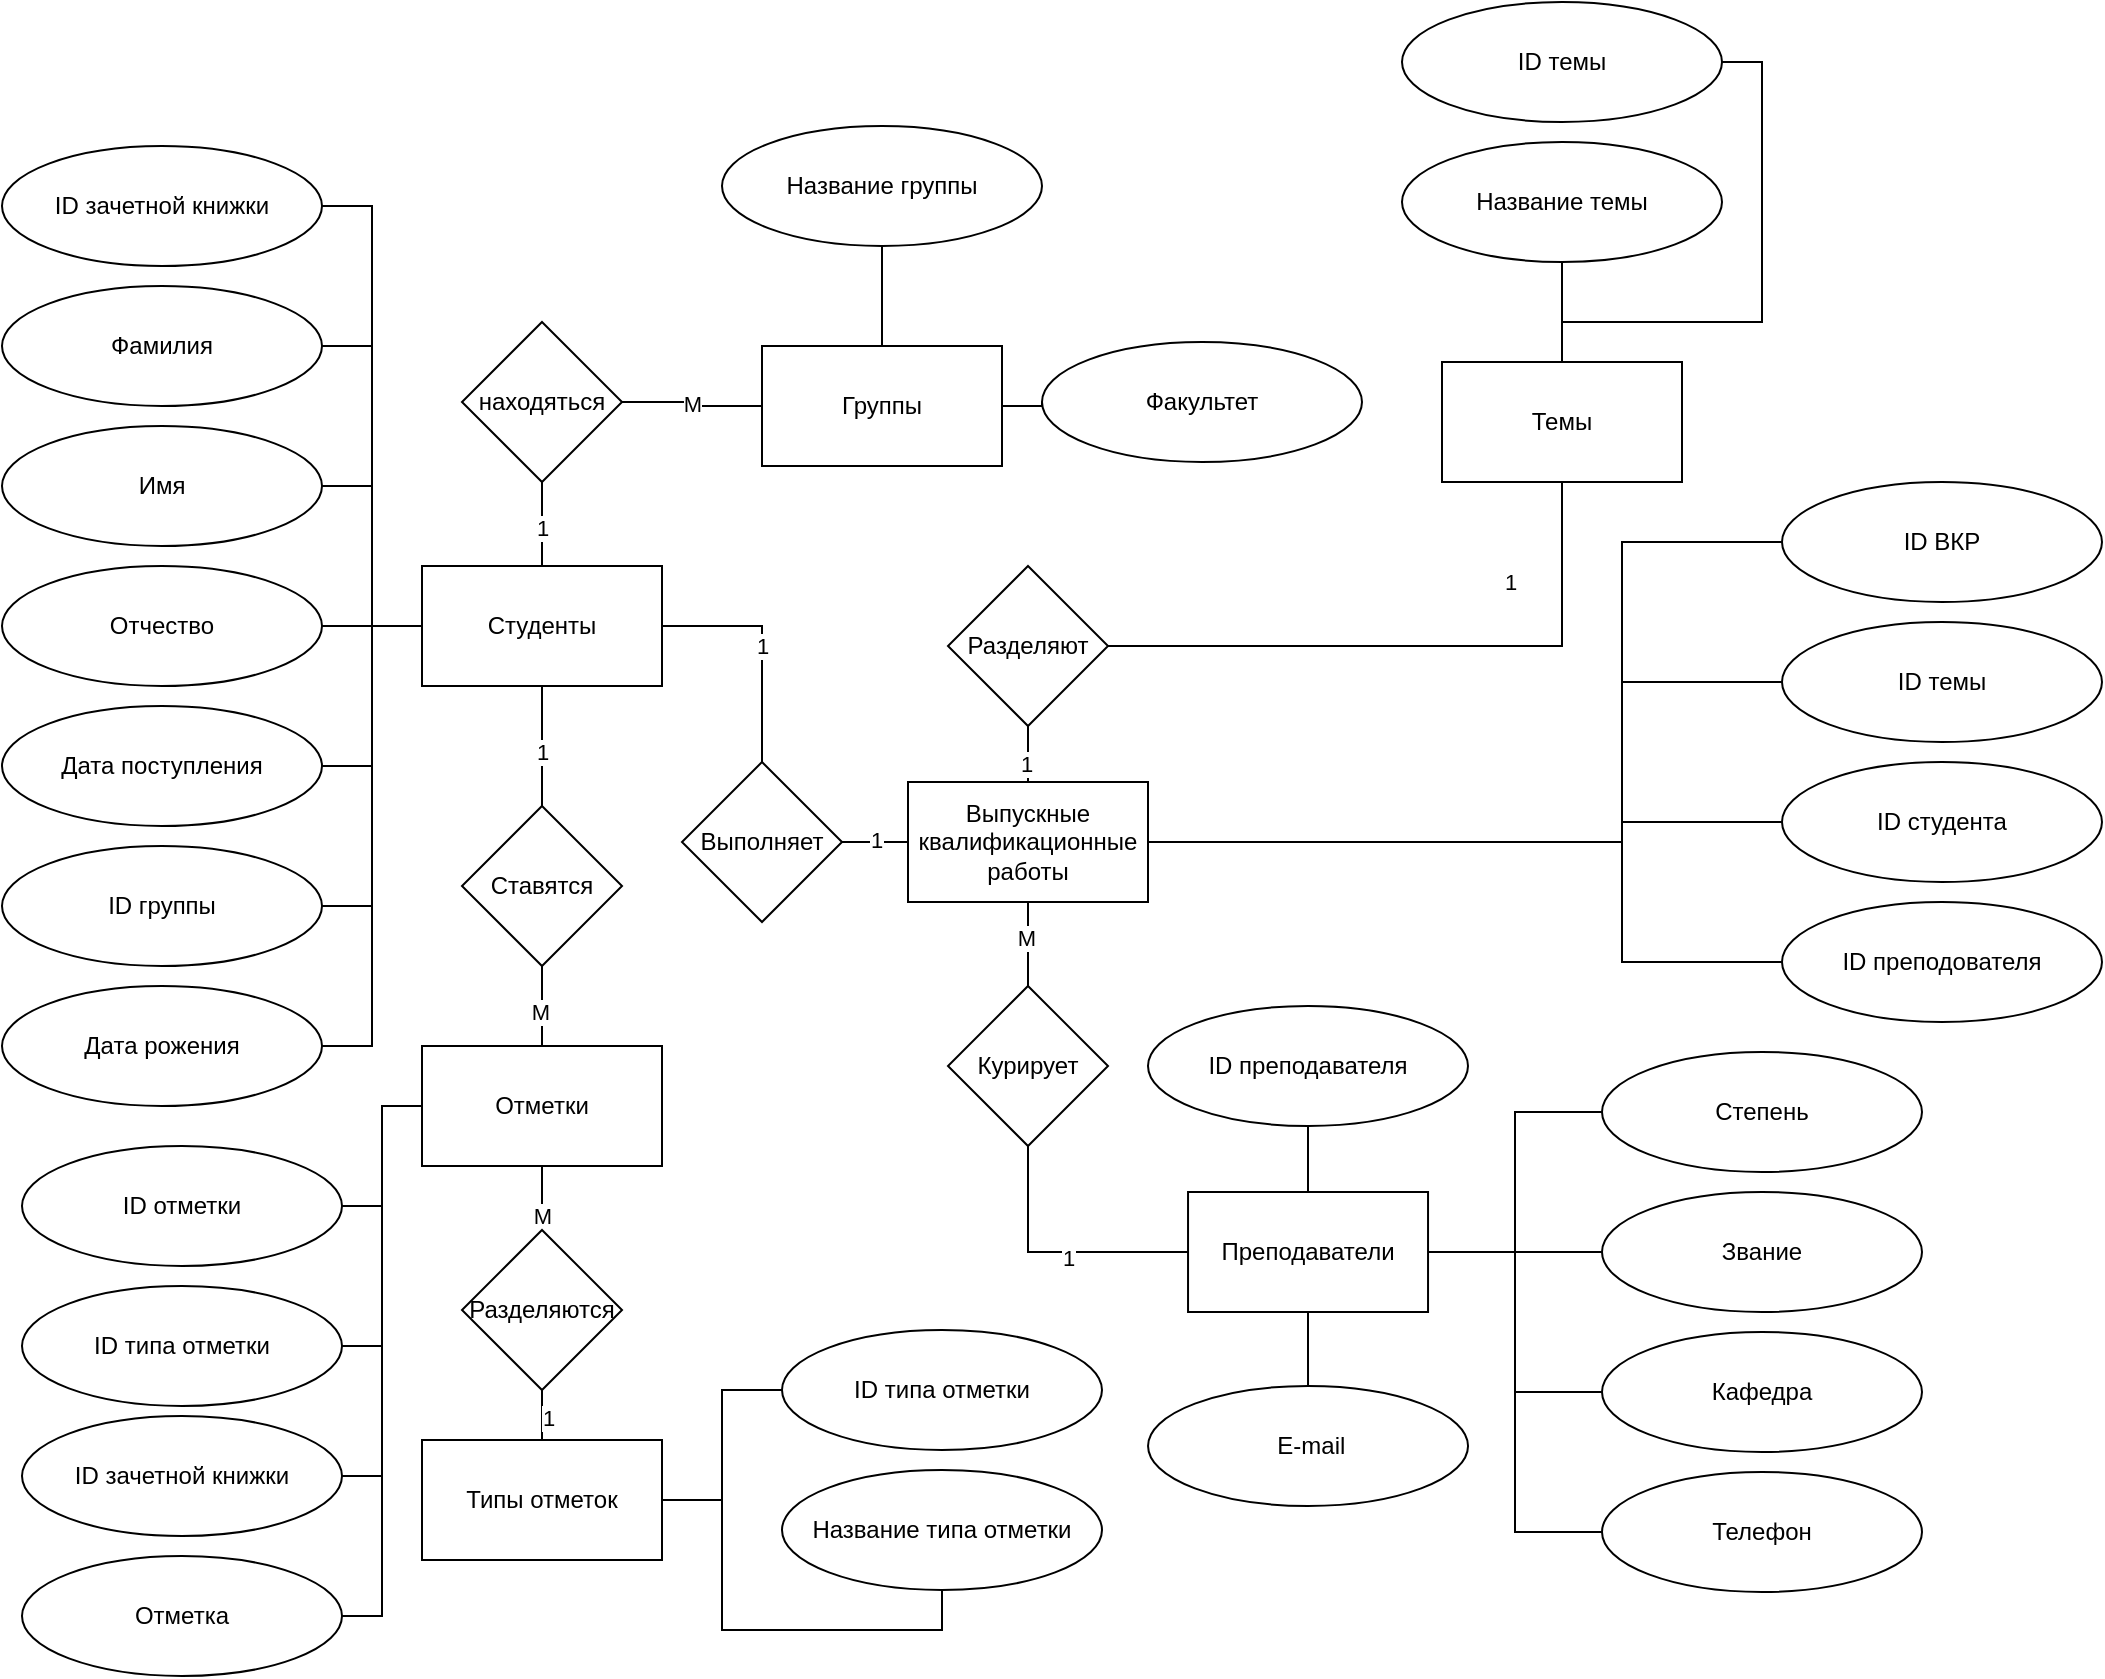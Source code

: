 <mxfile version="24.7.17">
  <diagram id="C5RBs43oDa-KdzZeNtuy" name="Page-1">
    <mxGraphModel dx="1933" dy="2065" grid="1" gridSize="10" guides="1" tooltips="1" connect="1" arrows="1" fold="1" page="1" pageScale="1" pageWidth="827" pageHeight="1169" math="0" shadow="0">
      <root>
        <mxCell id="WIyWlLk6GJQsqaUBKTNV-0" />
        <mxCell id="WIyWlLk6GJQsqaUBKTNV-1" parent="WIyWlLk6GJQsqaUBKTNV-0" />
        <mxCell id="Mr9vmFfBj62s4V1Ue4lz-8" value="" style="edgeStyle=orthogonalEdgeStyle;rounded=0;orthogonalLoop=1;jettySize=auto;html=1;endArrow=none;endFill=0;" edge="1" parent="WIyWlLk6GJQsqaUBKTNV-1" source="Mr9vmFfBj62s4V1Ue4lz-0" target="Mr9vmFfBj62s4V1Ue4lz-7">
          <mxGeometry relative="1" as="geometry" />
        </mxCell>
        <mxCell id="Mr9vmFfBj62s4V1Ue4lz-18" style="edgeStyle=orthogonalEdgeStyle;rounded=0;orthogonalLoop=1;jettySize=auto;html=1;entryX=1;entryY=0.5;entryDx=0;entryDy=0;endArrow=none;endFill=0;" edge="1" parent="WIyWlLk6GJQsqaUBKTNV-1" source="Mr9vmFfBj62s4V1Ue4lz-0" target="Mr9vmFfBj62s4V1Ue4lz-11">
          <mxGeometry relative="1" as="geometry" />
        </mxCell>
        <mxCell id="Mr9vmFfBj62s4V1Ue4lz-19" style="edgeStyle=orthogonalEdgeStyle;rounded=0;orthogonalLoop=1;jettySize=auto;html=1;entryX=1;entryY=0.5;entryDx=0;entryDy=0;endArrow=none;endFill=0;" edge="1" parent="WIyWlLk6GJQsqaUBKTNV-1" source="Mr9vmFfBj62s4V1Ue4lz-0" target="Mr9vmFfBj62s4V1Ue4lz-14">
          <mxGeometry relative="1" as="geometry" />
        </mxCell>
        <mxCell id="Mr9vmFfBj62s4V1Ue4lz-20" style="edgeStyle=orthogonalEdgeStyle;rounded=0;orthogonalLoop=1;jettySize=auto;html=1;entryX=1;entryY=0.5;entryDx=0;entryDy=0;endArrow=none;endFill=0;" edge="1" parent="WIyWlLk6GJQsqaUBKTNV-1" source="Mr9vmFfBj62s4V1Ue4lz-0" target="Mr9vmFfBj62s4V1Ue4lz-17">
          <mxGeometry relative="1" as="geometry" />
        </mxCell>
        <mxCell id="Mr9vmFfBj62s4V1Ue4lz-21" style="edgeStyle=orthogonalEdgeStyle;rounded=0;orthogonalLoop=1;jettySize=auto;html=1;entryX=1;entryY=0.5;entryDx=0;entryDy=0;endArrow=none;endFill=0;" edge="1" parent="WIyWlLk6GJQsqaUBKTNV-1" source="Mr9vmFfBj62s4V1Ue4lz-0" target="Mr9vmFfBj62s4V1Ue4lz-16">
          <mxGeometry relative="1" as="geometry" />
        </mxCell>
        <mxCell id="Mr9vmFfBj62s4V1Ue4lz-24" style="edgeStyle=orthogonalEdgeStyle;rounded=0;orthogonalLoop=1;jettySize=auto;html=1;entryX=1;entryY=0.5;entryDx=0;entryDy=0;endArrow=none;endFill=0;" edge="1" parent="WIyWlLk6GJQsqaUBKTNV-1" source="Mr9vmFfBj62s4V1Ue4lz-0" target="Mr9vmFfBj62s4V1Ue4lz-12">
          <mxGeometry relative="1" as="geometry" />
        </mxCell>
        <mxCell id="Mr9vmFfBj62s4V1Ue4lz-25" style="edgeStyle=orthogonalEdgeStyle;rounded=0;orthogonalLoop=1;jettySize=auto;html=1;entryX=1;entryY=0.5;entryDx=0;entryDy=0;endArrow=none;endFill=0;" edge="1" parent="WIyWlLk6GJQsqaUBKTNV-1" source="Mr9vmFfBj62s4V1Ue4lz-0" target="Mr9vmFfBj62s4V1Ue4lz-15">
          <mxGeometry relative="1" as="geometry" />
        </mxCell>
        <mxCell id="Mr9vmFfBj62s4V1Ue4lz-104" value="" style="edgeStyle=orthogonalEdgeStyle;rounded=0;orthogonalLoop=1;jettySize=auto;html=1;exitX=1;exitY=0.5;exitDx=0;exitDy=0;endArrow=none;endFill=0;" edge="1" parent="WIyWlLk6GJQsqaUBKTNV-1" source="Mr9vmFfBj62s4V1Ue4lz-0" target="Mr9vmFfBj62s4V1Ue4lz-103">
          <mxGeometry relative="1" as="geometry" />
        </mxCell>
        <mxCell id="Mr9vmFfBj62s4V1Ue4lz-106" value="1" style="edgeLabel;html=1;align=center;verticalAlign=middle;resizable=0;points=[];" vertex="1" connectable="0" parent="Mr9vmFfBj62s4V1Ue4lz-104">
          <mxGeometry x="0.009" relative="1" as="geometry">
            <mxPoint as="offset" />
          </mxGeometry>
        </mxCell>
        <mxCell id="Mr9vmFfBj62s4V1Ue4lz-0" value="Студенты" style="rounded=0;whiteSpace=wrap;html=1;" vertex="1" parent="WIyWlLk6GJQsqaUBKTNV-1">
          <mxGeometry x="-110" y="170" width="120" height="60" as="geometry" />
        </mxCell>
        <mxCell id="Mr9vmFfBj62s4V1Ue4lz-49" style="edgeStyle=orthogonalEdgeStyle;rounded=0;orthogonalLoop=1;jettySize=auto;html=1;entryX=1;entryY=0.5;entryDx=0;entryDy=0;endArrow=none;endFill=0;" edge="1" parent="WIyWlLk6GJQsqaUBKTNV-1" source="Mr9vmFfBj62s4V1Ue4lz-1" target="Mr9vmFfBj62s4V1Ue4lz-46">
          <mxGeometry relative="1" as="geometry" />
        </mxCell>
        <mxCell id="Mr9vmFfBj62s4V1Ue4lz-50" style="edgeStyle=orthogonalEdgeStyle;rounded=0;orthogonalLoop=1;jettySize=auto;html=1;entryX=1;entryY=0.5;entryDx=0;entryDy=0;endArrow=none;endFill=0;" edge="1" parent="WIyWlLk6GJQsqaUBKTNV-1" source="Mr9vmFfBj62s4V1Ue4lz-1" target="Mr9vmFfBj62s4V1Ue4lz-45">
          <mxGeometry relative="1" as="geometry" />
        </mxCell>
        <mxCell id="Mr9vmFfBj62s4V1Ue4lz-51" style="edgeStyle=orthogonalEdgeStyle;rounded=0;orthogonalLoop=1;jettySize=auto;html=1;entryX=1;entryY=0.5;entryDx=0;entryDy=0;endArrow=none;endFill=0;" edge="1" parent="WIyWlLk6GJQsqaUBKTNV-1" source="Mr9vmFfBj62s4V1Ue4lz-1" target="Mr9vmFfBj62s4V1Ue4lz-48">
          <mxGeometry relative="1" as="geometry" />
        </mxCell>
        <mxCell id="Mr9vmFfBj62s4V1Ue4lz-52" style="edgeStyle=orthogonalEdgeStyle;rounded=0;orthogonalLoop=1;jettySize=auto;html=1;entryX=1;entryY=0.5;entryDx=0;entryDy=0;endArrow=none;endFill=0;" edge="1" parent="WIyWlLk6GJQsqaUBKTNV-1" source="Mr9vmFfBj62s4V1Ue4lz-1" target="Mr9vmFfBj62s4V1Ue4lz-47">
          <mxGeometry relative="1" as="geometry" />
        </mxCell>
        <mxCell id="Mr9vmFfBj62s4V1Ue4lz-54" value="" style="edgeStyle=orthogonalEdgeStyle;rounded=0;orthogonalLoop=1;jettySize=auto;html=1;endArrow=none;endFill=0;" edge="1" parent="WIyWlLk6GJQsqaUBKTNV-1" source="Mr9vmFfBj62s4V1Ue4lz-1" target="Mr9vmFfBj62s4V1Ue4lz-53">
          <mxGeometry relative="1" as="geometry" />
        </mxCell>
        <mxCell id="Mr9vmFfBj62s4V1Ue4lz-57" value="М" style="edgeLabel;html=1;align=center;verticalAlign=middle;resizable=0;points=[];" vertex="1" connectable="0" parent="Mr9vmFfBj62s4V1Ue4lz-54">
          <mxGeometry x="0.709" relative="1" as="geometry">
            <mxPoint as="offset" />
          </mxGeometry>
        </mxCell>
        <mxCell id="Mr9vmFfBj62s4V1Ue4lz-59" value="" style="edgeStyle=orthogonalEdgeStyle;rounded=0;orthogonalLoop=1;jettySize=auto;html=1;endArrow=none;endFill=0;" edge="1" parent="WIyWlLk6GJQsqaUBKTNV-1" source="Mr9vmFfBj62s4V1Ue4lz-1" target="Mr9vmFfBj62s4V1Ue4lz-58">
          <mxGeometry relative="1" as="geometry" />
        </mxCell>
        <mxCell id="Mr9vmFfBj62s4V1Ue4lz-62" value="М" style="edgeLabel;html=1;align=center;verticalAlign=middle;resizable=0;points=[];" vertex="1" connectable="0" parent="Mr9vmFfBj62s4V1Ue4lz-59">
          <mxGeometry x="-0.143" y="4" relative="1" as="geometry">
            <mxPoint x="3" as="offset" />
          </mxGeometry>
        </mxCell>
        <mxCell id="Mr9vmFfBj62s4V1Ue4lz-1" value="Отметки" style="rounded=0;whiteSpace=wrap;html=1;" vertex="1" parent="WIyWlLk6GJQsqaUBKTNV-1">
          <mxGeometry x="-110" y="410" width="120" height="60" as="geometry" />
        </mxCell>
        <mxCell id="Mr9vmFfBj62s4V1Ue4lz-29" style="edgeStyle=orthogonalEdgeStyle;rounded=0;orthogonalLoop=1;jettySize=auto;html=1;entryX=0.5;entryY=1;entryDx=0;entryDy=0;endArrow=none;endFill=0;exitX=0.5;exitY=0;exitDx=0;exitDy=0;" edge="1" parent="WIyWlLk6GJQsqaUBKTNV-1" source="Mr9vmFfBj62s4V1Ue4lz-2" target="Mr9vmFfBj62s4V1Ue4lz-27">
          <mxGeometry relative="1" as="geometry">
            <Array as="points">
              <mxPoint x="120" y="10" />
            </Array>
          </mxGeometry>
        </mxCell>
        <mxCell id="Mr9vmFfBj62s4V1Ue4lz-38" value="М" style="edgeStyle=orthogonalEdgeStyle;rounded=0;orthogonalLoop=1;jettySize=auto;html=1;endArrow=none;endFill=0;" edge="1" parent="WIyWlLk6GJQsqaUBKTNV-1" source="Mr9vmFfBj62s4V1Ue4lz-2" target="Mr9vmFfBj62s4V1Ue4lz-37">
          <mxGeometry relative="1" as="geometry" />
        </mxCell>
        <mxCell id="Mr9vmFfBj62s4V1Ue4lz-42" style="edgeStyle=orthogonalEdgeStyle;rounded=0;orthogonalLoop=1;jettySize=auto;html=1;entryX=0;entryY=0.5;entryDx=0;entryDy=0;endArrow=none;endFill=0;" edge="1" parent="WIyWlLk6GJQsqaUBKTNV-1" source="Mr9vmFfBj62s4V1Ue4lz-2" target="Mr9vmFfBj62s4V1Ue4lz-26">
          <mxGeometry relative="1" as="geometry" />
        </mxCell>
        <mxCell id="Mr9vmFfBj62s4V1Ue4lz-2" value="Группы" style="rounded=0;whiteSpace=wrap;html=1;" vertex="1" parent="WIyWlLk6GJQsqaUBKTNV-1">
          <mxGeometry x="60" y="60" width="120" height="60" as="geometry" />
        </mxCell>
        <mxCell id="Mr9vmFfBj62s4V1Ue4lz-83" style="edgeStyle=orthogonalEdgeStyle;rounded=0;orthogonalLoop=1;jettySize=auto;html=1;entryX=0;entryY=0.5;entryDx=0;entryDy=0;endArrow=none;endFill=0;" edge="1" parent="WIyWlLk6GJQsqaUBKTNV-1" source="Mr9vmFfBj62s4V1Ue4lz-3" target="Mr9vmFfBj62s4V1Ue4lz-81">
          <mxGeometry relative="1" as="geometry">
            <Array as="points">
              <mxPoint x="490" y="308" />
              <mxPoint x="490" y="158" />
            </Array>
          </mxGeometry>
        </mxCell>
        <mxCell id="Mr9vmFfBj62s4V1Ue4lz-85" style="edgeStyle=orthogonalEdgeStyle;rounded=0;orthogonalLoop=1;jettySize=auto;html=1;entryX=0;entryY=0.5;entryDx=0;entryDy=0;endArrow=none;endFill=0;" edge="1" parent="WIyWlLk6GJQsqaUBKTNV-1" source="Mr9vmFfBj62s4V1Ue4lz-3" target="Mr9vmFfBj62s4V1Ue4lz-82">
          <mxGeometry relative="1" as="geometry">
            <Array as="points">
              <mxPoint x="490" y="308" />
              <mxPoint x="490" y="228" />
            </Array>
          </mxGeometry>
        </mxCell>
        <mxCell id="Mr9vmFfBj62s4V1Ue4lz-86" style="edgeStyle=orthogonalEdgeStyle;rounded=0;orthogonalLoop=1;jettySize=auto;html=1;endArrow=none;endFill=0;" edge="1" parent="WIyWlLk6GJQsqaUBKTNV-1" source="Mr9vmFfBj62s4V1Ue4lz-3" target="Mr9vmFfBj62s4V1Ue4lz-80">
          <mxGeometry relative="1" as="geometry">
            <Array as="points">
              <mxPoint x="490" y="308" />
              <mxPoint x="490" y="298" />
            </Array>
          </mxGeometry>
        </mxCell>
        <mxCell id="Mr9vmFfBj62s4V1Ue4lz-87" style="edgeStyle=orthogonalEdgeStyle;rounded=0;orthogonalLoop=1;jettySize=auto;html=1;entryX=0;entryY=0.5;entryDx=0;entryDy=0;endArrow=none;endFill=0;" edge="1" parent="WIyWlLk6GJQsqaUBKTNV-1" source="Mr9vmFfBj62s4V1Ue4lz-3" target="Mr9vmFfBj62s4V1Ue4lz-79">
          <mxGeometry relative="1" as="geometry">
            <Array as="points">
              <mxPoint x="490" y="308" />
              <mxPoint x="490" y="368" />
            </Array>
          </mxGeometry>
        </mxCell>
        <mxCell id="Mr9vmFfBj62s4V1Ue4lz-99" style="edgeStyle=orthogonalEdgeStyle;rounded=0;orthogonalLoop=1;jettySize=auto;html=1;exitX=0.5;exitY=1;exitDx=0;exitDy=0;entryX=0.5;entryY=0;entryDx=0;entryDy=0;endArrow=none;endFill=0;" edge="1" parent="WIyWlLk6GJQsqaUBKTNV-1" source="Mr9vmFfBj62s4V1Ue4lz-3" target="Mr9vmFfBj62s4V1Ue4lz-97">
          <mxGeometry relative="1" as="geometry" />
        </mxCell>
        <mxCell id="Mr9vmFfBj62s4V1Ue4lz-100" value="М" style="edgeLabel;html=1;align=center;verticalAlign=middle;resizable=0;points=[];" vertex="1" connectable="0" parent="Mr9vmFfBj62s4V1Ue4lz-99">
          <mxGeometry x="-0.341" y="-1" relative="1" as="geometry">
            <mxPoint y="4" as="offset" />
          </mxGeometry>
        </mxCell>
        <mxCell id="Mr9vmFfBj62s4V1Ue4lz-3" value="Выпускные квалификационные работы" style="rounded=0;whiteSpace=wrap;html=1;" vertex="1" parent="WIyWlLk6GJQsqaUBKTNV-1">
          <mxGeometry x="133" y="278" width="120" height="60" as="geometry" />
        </mxCell>
        <mxCell id="Mr9vmFfBj62s4V1Ue4lz-73" style="edgeStyle=orthogonalEdgeStyle;rounded=0;orthogonalLoop=1;jettySize=auto;html=1;entryX=0.5;entryY=0;entryDx=0;entryDy=0;endArrow=none;endFill=0;" edge="1" parent="WIyWlLk6GJQsqaUBKTNV-1" source="Mr9vmFfBj62s4V1Ue4lz-4" target="Mr9vmFfBj62s4V1Ue4lz-70">
          <mxGeometry relative="1" as="geometry" />
        </mxCell>
        <mxCell id="Mr9vmFfBj62s4V1Ue4lz-74" style="edgeStyle=orthogonalEdgeStyle;rounded=0;orthogonalLoop=1;jettySize=auto;html=1;entryX=0;entryY=0.5;entryDx=0;entryDy=0;endArrow=none;endFill=0;" edge="1" parent="WIyWlLk6GJQsqaUBKTNV-1" source="Mr9vmFfBj62s4V1Ue4lz-4" target="Mr9vmFfBj62s4V1Ue4lz-68">
          <mxGeometry relative="1" as="geometry" />
        </mxCell>
        <mxCell id="Mr9vmFfBj62s4V1Ue4lz-75" style="edgeStyle=orthogonalEdgeStyle;rounded=0;orthogonalLoop=1;jettySize=auto;html=1;entryX=0;entryY=0.5;entryDx=0;entryDy=0;endArrow=none;endFill=0;" edge="1" parent="WIyWlLk6GJQsqaUBKTNV-1" source="Mr9vmFfBj62s4V1Ue4lz-4" target="Mr9vmFfBj62s4V1Ue4lz-67">
          <mxGeometry relative="1" as="geometry" />
        </mxCell>
        <mxCell id="Mr9vmFfBj62s4V1Ue4lz-76" style="edgeStyle=orthogonalEdgeStyle;rounded=0;orthogonalLoop=1;jettySize=auto;html=1;entryX=0;entryY=0.5;entryDx=0;entryDy=0;endArrow=none;endFill=0;" edge="1" parent="WIyWlLk6GJQsqaUBKTNV-1" source="Mr9vmFfBj62s4V1Ue4lz-4" target="Mr9vmFfBj62s4V1Ue4lz-69">
          <mxGeometry relative="1" as="geometry" />
        </mxCell>
        <mxCell id="Mr9vmFfBj62s4V1Ue4lz-77" style="edgeStyle=orthogonalEdgeStyle;rounded=0;orthogonalLoop=1;jettySize=auto;html=1;entryX=0;entryY=0.5;entryDx=0;entryDy=0;endArrow=none;endFill=0;" edge="1" parent="WIyWlLk6GJQsqaUBKTNV-1" source="Mr9vmFfBj62s4V1Ue4lz-4" target="Mr9vmFfBj62s4V1Ue4lz-72">
          <mxGeometry relative="1" as="geometry" />
        </mxCell>
        <mxCell id="Mr9vmFfBj62s4V1Ue4lz-78" style="edgeStyle=orthogonalEdgeStyle;rounded=0;orthogonalLoop=1;jettySize=auto;html=1;entryX=0.5;entryY=1;entryDx=0;entryDy=0;endArrow=none;endFill=0;" edge="1" parent="WIyWlLk6GJQsqaUBKTNV-1" source="Mr9vmFfBj62s4V1Ue4lz-4" target="Mr9vmFfBj62s4V1Ue4lz-71">
          <mxGeometry relative="1" as="geometry" />
        </mxCell>
        <mxCell id="Mr9vmFfBj62s4V1Ue4lz-98" value="" style="edgeStyle=orthogonalEdgeStyle;rounded=0;orthogonalLoop=1;jettySize=auto;html=1;endArrow=none;endFill=0;exitX=0;exitY=0.5;exitDx=0;exitDy=0;" edge="1" parent="WIyWlLk6GJQsqaUBKTNV-1" source="Mr9vmFfBj62s4V1Ue4lz-4" target="Mr9vmFfBj62s4V1Ue4lz-97">
          <mxGeometry relative="1" as="geometry" />
        </mxCell>
        <mxCell id="Mr9vmFfBj62s4V1Ue4lz-101" value="1" style="edgeLabel;html=1;align=center;verticalAlign=middle;resizable=0;points=[];" vertex="1" connectable="0" parent="Mr9vmFfBj62s4V1Ue4lz-98">
          <mxGeometry x="-0.087" y="3" relative="1" as="geometry">
            <mxPoint as="offset" />
          </mxGeometry>
        </mxCell>
        <mxCell id="Mr9vmFfBj62s4V1Ue4lz-4" value="Преподаватели" style="rounded=0;whiteSpace=wrap;html=1;" vertex="1" parent="WIyWlLk6GJQsqaUBKTNV-1">
          <mxGeometry x="273.02" y="483" width="120" height="60" as="geometry" />
        </mxCell>
        <mxCell id="Mr9vmFfBj62s4V1Ue4lz-43" style="edgeStyle=orthogonalEdgeStyle;rounded=0;orthogonalLoop=1;jettySize=auto;html=1;entryX=0.5;entryY=1;entryDx=0;entryDy=0;endArrow=none;endFill=0;" edge="1" parent="WIyWlLk6GJQsqaUBKTNV-1" source="Mr9vmFfBj62s4V1Ue4lz-5" target="Mr9vmFfBj62s4V1Ue4lz-35">
          <mxGeometry relative="1" as="geometry" />
        </mxCell>
        <mxCell id="Mr9vmFfBj62s4V1Ue4lz-44" style="edgeStyle=orthogonalEdgeStyle;rounded=0;orthogonalLoop=1;jettySize=auto;html=1;entryX=0;entryY=0.5;entryDx=0;entryDy=0;endArrow=none;endFill=0;" edge="1" parent="WIyWlLk6GJQsqaUBKTNV-1" source="Mr9vmFfBj62s4V1Ue4lz-5" target="Mr9vmFfBj62s4V1Ue4lz-36">
          <mxGeometry relative="1" as="geometry" />
        </mxCell>
        <mxCell id="Mr9vmFfBj62s4V1Ue4lz-5" value="Типы отметок" style="rounded=0;whiteSpace=wrap;html=1;" vertex="1" parent="WIyWlLk6GJQsqaUBKTNV-1">
          <mxGeometry x="-110" y="607" width="120" height="60" as="geometry" />
        </mxCell>
        <mxCell id="Mr9vmFfBj62s4V1Ue4lz-32" style="edgeStyle=orthogonalEdgeStyle;rounded=0;orthogonalLoop=1;jettySize=auto;html=1;endArrow=none;endFill=0;" edge="1" parent="WIyWlLk6GJQsqaUBKTNV-1" source="Mr9vmFfBj62s4V1Ue4lz-6" target="Mr9vmFfBj62s4V1Ue4lz-30">
          <mxGeometry relative="1" as="geometry" />
        </mxCell>
        <mxCell id="Mr9vmFfBj62s4V1Ue4lz-34" style="edgeStyle=orthogonalEdgeStyle;rounded=0;orthogonalLoop=1;jettySize=auto;html=1;entryX=1;entryY=0.5;entryDx=0;entryDy=0;endArrow=none;endFill=0;" edge="1" parent="WIyWlLk6GJQsqaUBKTNV-1" source="Mr9vmFfBj62s4V1Ue4lz-6" target="Mr9vmFfBj62s4V1Ue4lz-31">
          <mxGeometry relative="1" as="geometry">
            <Array as="points">
              <mxPoint x="460" y="48" />
              <mxPoint x="560" y="48" />
              <mxPoint x="560" y="-82" />
            </Array>
          </mxGeometry>
        </mxCell>
        <mxCell id="Mr9vmFfBj62s4V1Ue4lz-93" style="edgeStyle=orthogonalEdgeStyle;rounded=0;orthogonalLoop=1;jettySize=auto;html=1;entryX=1;entryY=0.5;entryDx=0;entryDy=0;endArrow=none;endFill=0;" edge="1" parent="WIyWlLk6GJQsqaUBKTNV-1" source="Mr9vmFfBj62s4V1Ue4lz-6" target="Mr9vmFfBj62s4V1Ue4lz-91">
          <mxGeometry relative="1" as="geometry">
            <Array as="points">
              <mxPoint x="460" y="210" />
            </Array>
          </mxGeometry>
        </mxCell>
        <mxCell id="Mr9vmFfBj62s4V1Ue4lz-95" value="1" style="edgeLabel;html=1;align=center;verticalAlign=middle;resizable=0;points=[];" vertex="1" connectable="0" parent="Mr9vmFfBj62s4V1Ue4lz-93">
          <mxGeometry x="-0.728" y="-4" relative="1" as="geometry">
            <mxPoint x="-22" y="8" as="offset" />
          </mxGeometry>
        </mxCell>
        <mxCell id="Mr9vmFfBj62s4V1Ue4lz-6" value="Темы" style="rounded=0;whiteSpace=wrap;html=1;" vertex="1" parent="WIyWlLk6GJQsqaUBKTNV-1">
          <mxGeometry x="400" y="68" width="120" height="60" as="geometry" />
        </mxCell>
        <mxCell id="Mr9vmFfBj62s4V1Ue4lz-7" value="Отчество" style="ellipse;whiteSpace=wrap;html=1;rounded=0;" vertex="1" parent="WIyWlLk6GJQsqaUBKTNV-1">
          <mxGeometry x="-320" y="170" width="160" height="60" as="geometry" />
        </mxCell>
        <mxCell id="Mr9vmFfBj62s4V1Ue4lz-11" value="Дата поступления" style="ellipse;whiteSpace=wrap;html=1;rounded=0;" vertex="1" parent="WIyWlLk6GJQsqaUBKTNV-1">
          <mxGeometry x="-320" y="240" width="160" height="60" as="geometry" />
        </mxCell>
        <mxCell id="Mr9vmFfBj62s4V1Ue4lz-12" value="Дата рожения" style="ellipse;whiteSpace=wrap;html=1;rounded=0;" vertex="1" parent="WIyWlLk6GJQsqaUBKTNV-1">
          <mxGeometry x="-320" y="380" width="160" height="60" as="geometry" />
        </mxCell>
        <mxCell id="Mr9vmFfBj62s4V1Ue4lz-14" value="Имя" style="ellipse;whiteSpace=wrap;html=1;rounded=0;" vertex="1" parent="WIyWlLk6GJQsqaUBKTNV-1">
          <mxGeometry x="-320" y="100" width="160" height="60" as="geometry" />
        </mxCell>
        <mxCell id="Mr9vmFfBj62s4V1Ue4lz-15" value="ID группы" style="ellipse;whiteSpace=wrap;html=1;rounded=0;" vertex="1" parent="WIyWlLk6GJQsqaUBKTNV-1">
          <mxGeometry x="-320" y="310" width="160" height="60" as="geometry" />
        </mxCell>
        <mxCell id="Mr9vmFfBj62s4V1Ue4lz-16" value="ID зачетной книжки" style="ellipse;whiteSpace=wrap;html=1;rounded=0;" vertex="1" parent="WIyWlLk6GJQsqaUBKTNV-1">
          <mxGeometry x="-320" y="-40" width="160" height="60" as="geometry" />
        </mxCell>
        <mxCell id="Mr9vmFfBj62s4V1Ue4lz-17" value="Фамилия" style="ellipse;whiteSpace=wrap;html=1;rounded=0;" vertex="1" parent="WIyWlLk6GJQsqaUBKTNV-1">
          <mxGeometry x="-320" y="30" width="160" height="60" as="geometry" />
        </mxCell>
        <mxCell id="Mr9vmFfBj62s4V1Ue4lz-26" value="Факультет" style="ellipse;whiteSpace=wrap;html=1;rounded=0;" vertex="1" parent="WIyWlLk6GJQsqaUBKTNV-1">
          <mxGeometry x="200" y="58" width="160" height="60" as="geometry" />
        </mxCell>
        <mxCell id="Mr9vmFfBj62s4V1Ue4lz-27" value="Название группы" style="ellipse;whiteSpace=wrap;html=1;rounded=0;" vertex="1" parent="WIyWlLk6GJQsqaUBKTNV-1">
          <mxGeometry x="40" y="-50" width="160" height="60" as="geometry" />
        </mxCell>
        <mxCell id="Mr9vmFfBj62s4V1Ue4lz-30" value="Название темы" style="ellipse;whiteSpace=wrap;html=1;rounded=0;" vertex="1" parent="WIyWlLk6GJQsqaUBKTNV-1">
          <mxGeometry x="380" y="-42" width="160" height="60" as="geometry" />
        </mxCell>
        <mxCell id="Mr9vmFfBj62s4V1Ue4lz-31" value="ID темы" style="ellipse;whiteSpace=wrap;html=1;rounded=0;" vertex="1" parent="WIyWlLk6GJQsqaUBKTNV-1">
          <mxGeometry x="380" y="-112" width="160" height="60" as="geometry" />
        </mxCell>
        <mxCell id="Mr9vmFfBj62s4V1Ue4lz-35" value="Название типа отметки" style="ellipse;whiteSpace=wrap;html=1;rounded=0;" vertex="1" parent="WIyWlLk6GJQsqaUBKTNV-1">
          <mxGeometry x="70" y="622" width="160" height="60" as="geometry" />
        </mxCell>
        <mxCell id="Mr9vmFfBj62s4V1Ue4lz-36" value="ID типа отметки" style="ellipse;whiteSpace=wrap;html=1;rounded=0;" vertex="1" parent="WIyWlLk6GJQsqaUBKTNV-1">
          <mxGeometry x="70" y="552" width="160" height="60" as="geometry" />
        </mxCell>
        <mxCell id="Mr9vmFfBj62s4V1Ue4lz-40" style="edgeStyle=orthogonalEdgeStyle;rounded=0;orthogonalLoop=1;jettySize=auto;html=1;entryX=0.5;entryY=0;entryDx=0;entryDy=0;endArrow=none;endFill=0;" edge="1" parent="WIyWlLk6GJQsqaUBKTNV-1" source="Mr9vmFfBj62s4V1Ue4lz-37" target="Mr9vmFfBj62s4V1Ue4lz-0">
          <mxGeometry relative="1" as="geometry" />
        </mxCell>
        <mxCell id="Mr9vmFfBj62s4V1Ue4lz-41" value="1" style="edgeLabel;html=1;align=center;verticalAlign=middle;resizable=0;points=[];" vertex="1" connectable="0" parent="Mr9vmFfBj62s4V1Ue4lz-40">
          <mxGeometry x="0.1" y="2" relative="1" as="geometry">
            <mxPoint x="-2" as="offset" />
          </mxGeometry>
        </mxCell>
        <mxCell id="Mr9vmFfBj62s4V1Ue4lz-37" value="находяться" style="rhombus;whiteSpace=wrap;html=1;rounded=0;" vertex="1" parent="WIyWlLk6GJQsqaUBKTNV-1">
          <mxGeometry x="-90" y="48" width="80" height="80" as="geometry" />
        </mxCell>
        <mxCell id="Mr9vmFfBj62s4V1Ue4lz-45" value="ID типа отметки" style="ellipse;whiteSpace=wrap;html=1;rounded=0;" vertex="1" parent="WIyWlLk6GJQsqaUBKTNV-1">
          <mxGeometry x="-310" y="530" width="160" height="60" as="geometry" />
        </mxCell>
        <mxCell id="Mr9vmFfBj62s4V1Ue4lz-46" value="ID отметки" style="ellipse;whiteSpace=wrap;html=1;rounded=0;" vertex="1" parent="WIyWlLk6GJQsqaUBKTNV-1">
          <mxGeometry x="-310" y="460" width="160" height="60" as="geometry" />
        </mxCell>
        <mxCell id="Mr9vmFfBj62s4V1Ue4lz-47" value="Отметка" style="ellipse;whiteSpace=wrap;html=1;rounded=0;" vertex="1" parent="WIyWlLk6GJQsqaUBKTNV-1">
          <mxGeometry x="-310" y="665" width="160" height="60" as="geometry" />
        </mxCell>
        <mxCell id="Mr9vmFfBj62s4V1Ue4lz-48" value="ID зачетной книжки" style="ellipse;whiteSpace=wrap;html=1;rounded=0;" vertex="1" parent="WIyWlLk6GJQsqaUBKTNV-1">
          <mxGeometry x="-310" y="595" width="160" height="60" as="geometry" />
        </mxCell>
        <mxCell id="Mr9vmFfBj62s4V1Ue4lz-55" style="edgeStyle=orthogonalEdgeStyle;rounded=0;orthogonalLoop=1;jettySize=auto;html=1;exitX=1;exitY=0.5;exitDx=0;exitDy=0;entryX=0.5;entryY=0;entryDx=0;entryDy=0;endArrow=none;endFill=0;" edge="1" parent="WIyWlLk6GJQsqaUBKTNV-1" source="Mr9vmFfBj62s4V1Ue4lz-53" target="Mr9vmFfBj62s4V1Ue4lz-5">
          <mxGeometry relative="1" as="geometry" />
        </mxCell>
        <mxCell id="Mr9vmFfBj62s4V1Ue4lz-56" value="1" style="edgeLabel;html=1;align=center;verticalAlign=middle;resizable=0;points=[];" vertex="1" connectable="0" parent="Mr9vmFfBj62s4V1Ue4lz-55">
          <mxGeometry x="0.12" y="3" relative="1" as="geometry">
            <mxPoint as="offset" />
          </mxGeometry>
        </mxCell>
        <mxCell id="Mr9vmFfBj62s4V1Ue4lz-53" value="Разделяются" style="rhombus;whiteSpace=wrap;html=1;rounded=0;direction=south;" vertex="1" parent="WIyWlLk6GJQsqaUBKTNV-1">
          <mxGeometry x="-90" y="502" width="80" height="80" as="geometry" />
        </mxCell>
        <mxCell id="Mr9vmFfBj62s4V1Ue4lz-60" style="edgeStyle=orthogonalEdgeStyle;rounded=0;orthogonalLoop=1;jettySize=auto;html=1;exitX=0.5;exitY=0;exitDx=0;exitDy=0;entryX=0.5;entryY=1;entryDx=0;entryDy=0;endArrow=none;endFill=0;" edge="1" parent="WIyWlLk6GJQsqaUBKTNV-1" source="Mr9vmFfBj62s4V1Ue4lz-58" target="Mr9vmFfBj62s4V1Ue4lz-0">
          <mxGeometry relative="1" as="geometry" />
        </mxCell>
        <mxCell id="Mr9vmFfBj62s4V1Ue4lz-66" value="1" style="edgeLabel;html=1;align=center;verticalAlign=middle;resizable=0;points=[];" vertex="1" connectable="0" parent="Mr9vmFfBj62s4V1Ue4lz-60">
          <mxGeometry x="-0.04" y="-2" relative="1" as="geometry">
            <mxPoint x="-2" y="2" as="offset" />
          </mxGeometry>
        </mxCell>
        <mxCell id="Mr9vmFfBj62s4V1Ue4lz-58" value="Ставятся" style="rhombus;whiteSpace=wrap;html=1;rounded=0;" vertex="1" parent="WIyWlLk6GJQsqaUBKTNV-1">
          <mxGeometry x="-90" y="290" width="80" height="80" as="geometry" />
        </mxCell>
        <mxCell id="Mr9vmFfBj62s4V1Ue4lz-67" value="Кафедра" style="ellipse;whiteSpace=wrap;html=1;rounded=0;" vertex="1" parent="WIyWlLk6GJQsqaUBKTNV-1">
          <mxGeometry x="480" y="553" width="160" height="60" as="geometry" />
        </mxCell>
        <mxCell id="Mr9vmFfBj62s4V1Ue4lz-68" value="Телефон" style="ellipse;whiteSpace=wrap;html=1;rounded=0;" vertex="1" parent="WIyWlLk6GJQsqaUBKTNV-1">
          <mxGeometry x="480" y="623" width="160" height="60" as="geometry" />
        </mxCell>
        <mxCell id="Mr9vmFfBj62s4V1Ue4lz-69" value="Звание" style="ellipse;whiteSpace=wrap;html=1;rounded=0;" vertex="1" parent="WIyWlLk6GJQsqaUBKTNV-1">
          <mxGeometry x="480" y="483" width="160" height="60" as="geometry" />
        </mxCell>
        <mxCell id="Mr9vmFfBj62s4V1Ue4lz-70" value="&amp;nbsp;E-mail" style="ellipse;whiteSpace=wrap;html=1;rounded=0;" vertex="1" parent="WIyWlLk6GJQsqaUBKTNV-1">
          <mxGeometry x="253.02" y="580" width="160" height="60" as="geometry" />
        </mxCell>
        <mxCell id="Mr9vmFfBj62s4V1Ue4lz-71" value="ID преподавателя" style="ellipse;whiteSpace=wrap;html=1;rounded=0;" vertex="1" parent="WIyWlLk6GJQsqaUBKTNV-1">
          <mxGeometry x="253" y="390" width="160" height="60" as="geometry" />
        </mxCell>
        <mxCell id="Mr9vmFfBj62s4V1Ue4lz-72" value="Степень" style="ellipse;whiteSpace=wrap;html=1;rounded=0;" vertex="1" parent="WIyWlLk6GJQsqaUBKTNV-1">
          <mxGeometry x="480" y="413" width="160" height="60" as="geometry" />
        </mxCell>
        <mxCell id="Mr9vmFfBj62s4V1Ue4lz-79" value="ID преподователя" style="ellipse;whiteSpace=wrap;html=1;rounded=0;" vertex="1" parent="WIyWlLk6GJQsqaUBKTNV-1">
          <mxGeometry x="570" y="338" width="160" height="60" as="geometry" />
        </mxCell>
        <mxCell id="Mr9vmFfBj62s4V1Ue4lz-80" value="ID студента" style="ellipse;whiteSpace=wrap;html=1;rounded=0;" vertex="1" parent="WIyWlLk6GJQsqaUBKTNV-1">
          <mxGeometry x="570" y="268" width="160" height="60" as="geometry" />
        </mxCell>
        <mxCell id="Mr9vmFfBj62s4V1Ue4lz-81" value="ID ВКР" style="ellipse;whiteSpace=wrap;html=1;rounded=0;" vertex="1" parent="WIyWlLk6GJQsqaUBKTNV-1">
          <mxGeometry x="570" y="128" width="160" height="60" as="geometry" />
        </mxCell>
        <mxCell id="Mr9vmFfBj62s4V1Ue4lz-82" value="ID темы" style="ellipse;whiteSpace=wrap;html=1;rounded=0;" vertex="1" parent="WIyWlLk6GJQsqaUBKTNV-1">
          <mxGeometry x="570" y="198" width="160" height="60" as="geometry" />
        </mxCell>
        <mxCell id="Mr9vmFfBj62s4V1Ue4lz-94" value="" style="edgeStyle=orthogonalEdgeStyle;rounded=0;orthogonalLoop=1;jettySize=auto;html=1;endArrow=none;endFill=0;" edge="1" parent="WIyWlLk6GJQsqaUBKTNV-1" source="Mr9vmFfBj62s4V1Ue4lz-91" target="Mr9vmFfBj62s4V1Ue4lz-3">
          <mxGeometry relative="1" as="geometry" />
        </mxCell>
        <mxCell id="Mr9vmFfBj62s4V1Ue4lz-96" value="1" style="edgeLabel;html=1;align=center;verticalAlign=middle;resizable=0;points=[];" vertex="1" connectable="0" parent="Mr9vmFfBj62s4V1Ue4lz-94">
          <mxGeometry x="-0.267" y="-3" relative="1" as="geometry">
            <mxPoint x="2" as="offset" />
          </mxGeometry>
        </mxCell>
        <mxCell id="Mr9vmFfBj62s4V1Ue4lz-91" value="Разделяют" style="rhombus;whiteSpace=wrap;html=1;" vertex="1" parent="WIyWlLk6GJQsqaUBKTNV-1">
          <mxGeometry x="153" y="170" width="80" height="80" as="geometry" />
        </mxCell>
        <mxCell id="Mr9vmFfBj62s4V1Ue4lz-97" value="Курирует" style="rhombus;whiteSpace=wrap;html=1;rounded=0;" vertex="1" parent="WIyWlLk6GJQsqaUBKTNV-1">
          <mxGeometry x="153" y="380" width="80" height="80" as="geometry" />
        </mxCell>
        <mxCell id="Mr9vmFfBj62s4V1Ue4lz-105" value="" style="edgeStyle=orthogonalEdgeStyle;rounded=0;orthogonalLoop=1;jettySize=auto;html=1;endArrow=none;endFill=0;" edge="1" parent="WIyWlLk6GJQsqaUBKTNV-1" source="Mr9vmFfBj62s4V1Ue4lz-103" target="Mr9vmFfBj62s4V1Ue4lz-3">
          <mxGeometry relative="1" as="geometry" />
        </mxCell>
        <mxCell id="Mr9vmFfBj62s4V1Ue4lz-107" value="1" style="edgeLabel;html=1;align=center;verticalAlign=middle;resizable=0;points=[];" vertex="1" connectable="0" parent="Mr9vmFfBj62s4V1Ue4lz-105">
          <mxGeometry x="0.255" y="4" relative="1" as="geometry">
            <mxPoint x="1" y="3" as="offset" />
          </mxGeometry>
        </mxCell>
        <mxCell id="Mr9vmFfBj62s4V1Ue4lz-103" value="Выполняет" style="rhombus;whiteSpace=wrap;html=1;rounded=0;" vertex="1" parent="WIyWlLk6GJQsqaUBKTNV-1">
          <mxGeometry x="20" y="268" width="80" height="80" as="geometry" />
        </mxCell>
      </root>
    </mxGraphModel>
  </diagram>
</mxfile>
